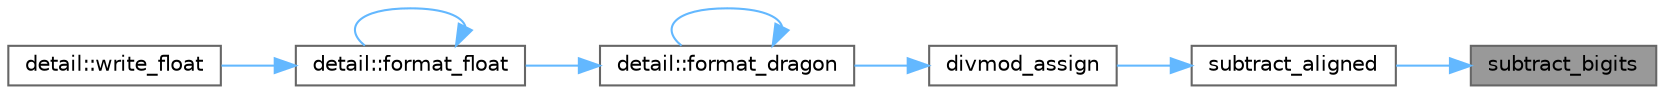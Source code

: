 digraph "subtract_bigits"
{
 // LATEX_PDF_SIZE
  bgcolor="transparent";
  edge [fontname=Helvetica,fontsize=10,labelfontname=Helvetica,labelfontsize=10];
  node [fontname=Helvetica,fontsize=10,shape=box,height=0.2,width=0.4];
  rankdir="RL";
  Node1 [id="Node000001",label="subtract_bigits",height=0.2,width=0.4,color="gray40", fillcolor="grey60", style="filled", fontcolor="black",tooltip=" "];
  Node1 -> Node2 [id="edge1_Node000001_Node000002",dir="back",color="steelblue1",style="solid",tooltip=" "];
  Node2 [id="Node000002",label="subtract_aligned",height=0.2,width=0.4,color="grey40", fillcolor="white", style="filled",URL="$classdetail_1_1bigint.html#a202a9c4bac6c099428890dd13ce83411",tooltip=" "];
  Node2 -> Node3 [id="edge2_Node000002_Node000003",dir="back",color="steelblue1",style="solid",tooltip=" "];
  Node3 [id="Node000003",label="divmod_assign",height=0.2,width=0.4,color="grey40", fillcolor="white", style="filled",URL="$classdetail_1_1bigint.html#abf66754172c454683581027d17b3ebdc",tooltip=" "];
  Node3 -> Node4 [id="edge3_Node000003_Node000004",dir="back",color="steelblue1",style="solid",tooltip=" "];
  Node4 [id="Node000004",label="detail::format_dragon",height=0.2,width=0.4,color="grey40", fillcolor="white", style="filled",URL="$namespacedetail.html#a510659ecef3d8ef10992996732a723f7",tooltip=" "];
  Node4 -> Node4 [id="edge4_Node000004_Node000004",dir="back",color="steelblue1",style="solid",tooltip=" "];
  Node4 -> Node5 [id="edge5_Node000004_Node000005",dir="back",color="steelblue1",style="solid",tooltip=" "];
  Node5 [id="Node000005",label="detail::format_float",height=0.2,width=0.4,color="grey40", fillcolor="white", style="filled",URL="$namespacedetail.html#a6f5e9a91b995411cd8aa9d6870e8bcdd",tooltip=" "];
  Node5 -> Node5 [id="edge6_Node000005_Node000005",dir="back",color="steelblue1",style="solid",tooltip=" "];
  Node5 -> Node6 [id="edge7_Node000005_Node000006",dir="back",color="steelblue1",style="solid",tooltip=" "];
  Node6 [id="Node000006",label="detail::write_float",height=0.2,width=0.4,color="grey40", fillcolor="white", style="filled",URL="$namespacedetail.html#a503a3fdae408f07dae7003840f786b53",tooltip=" "];
}
